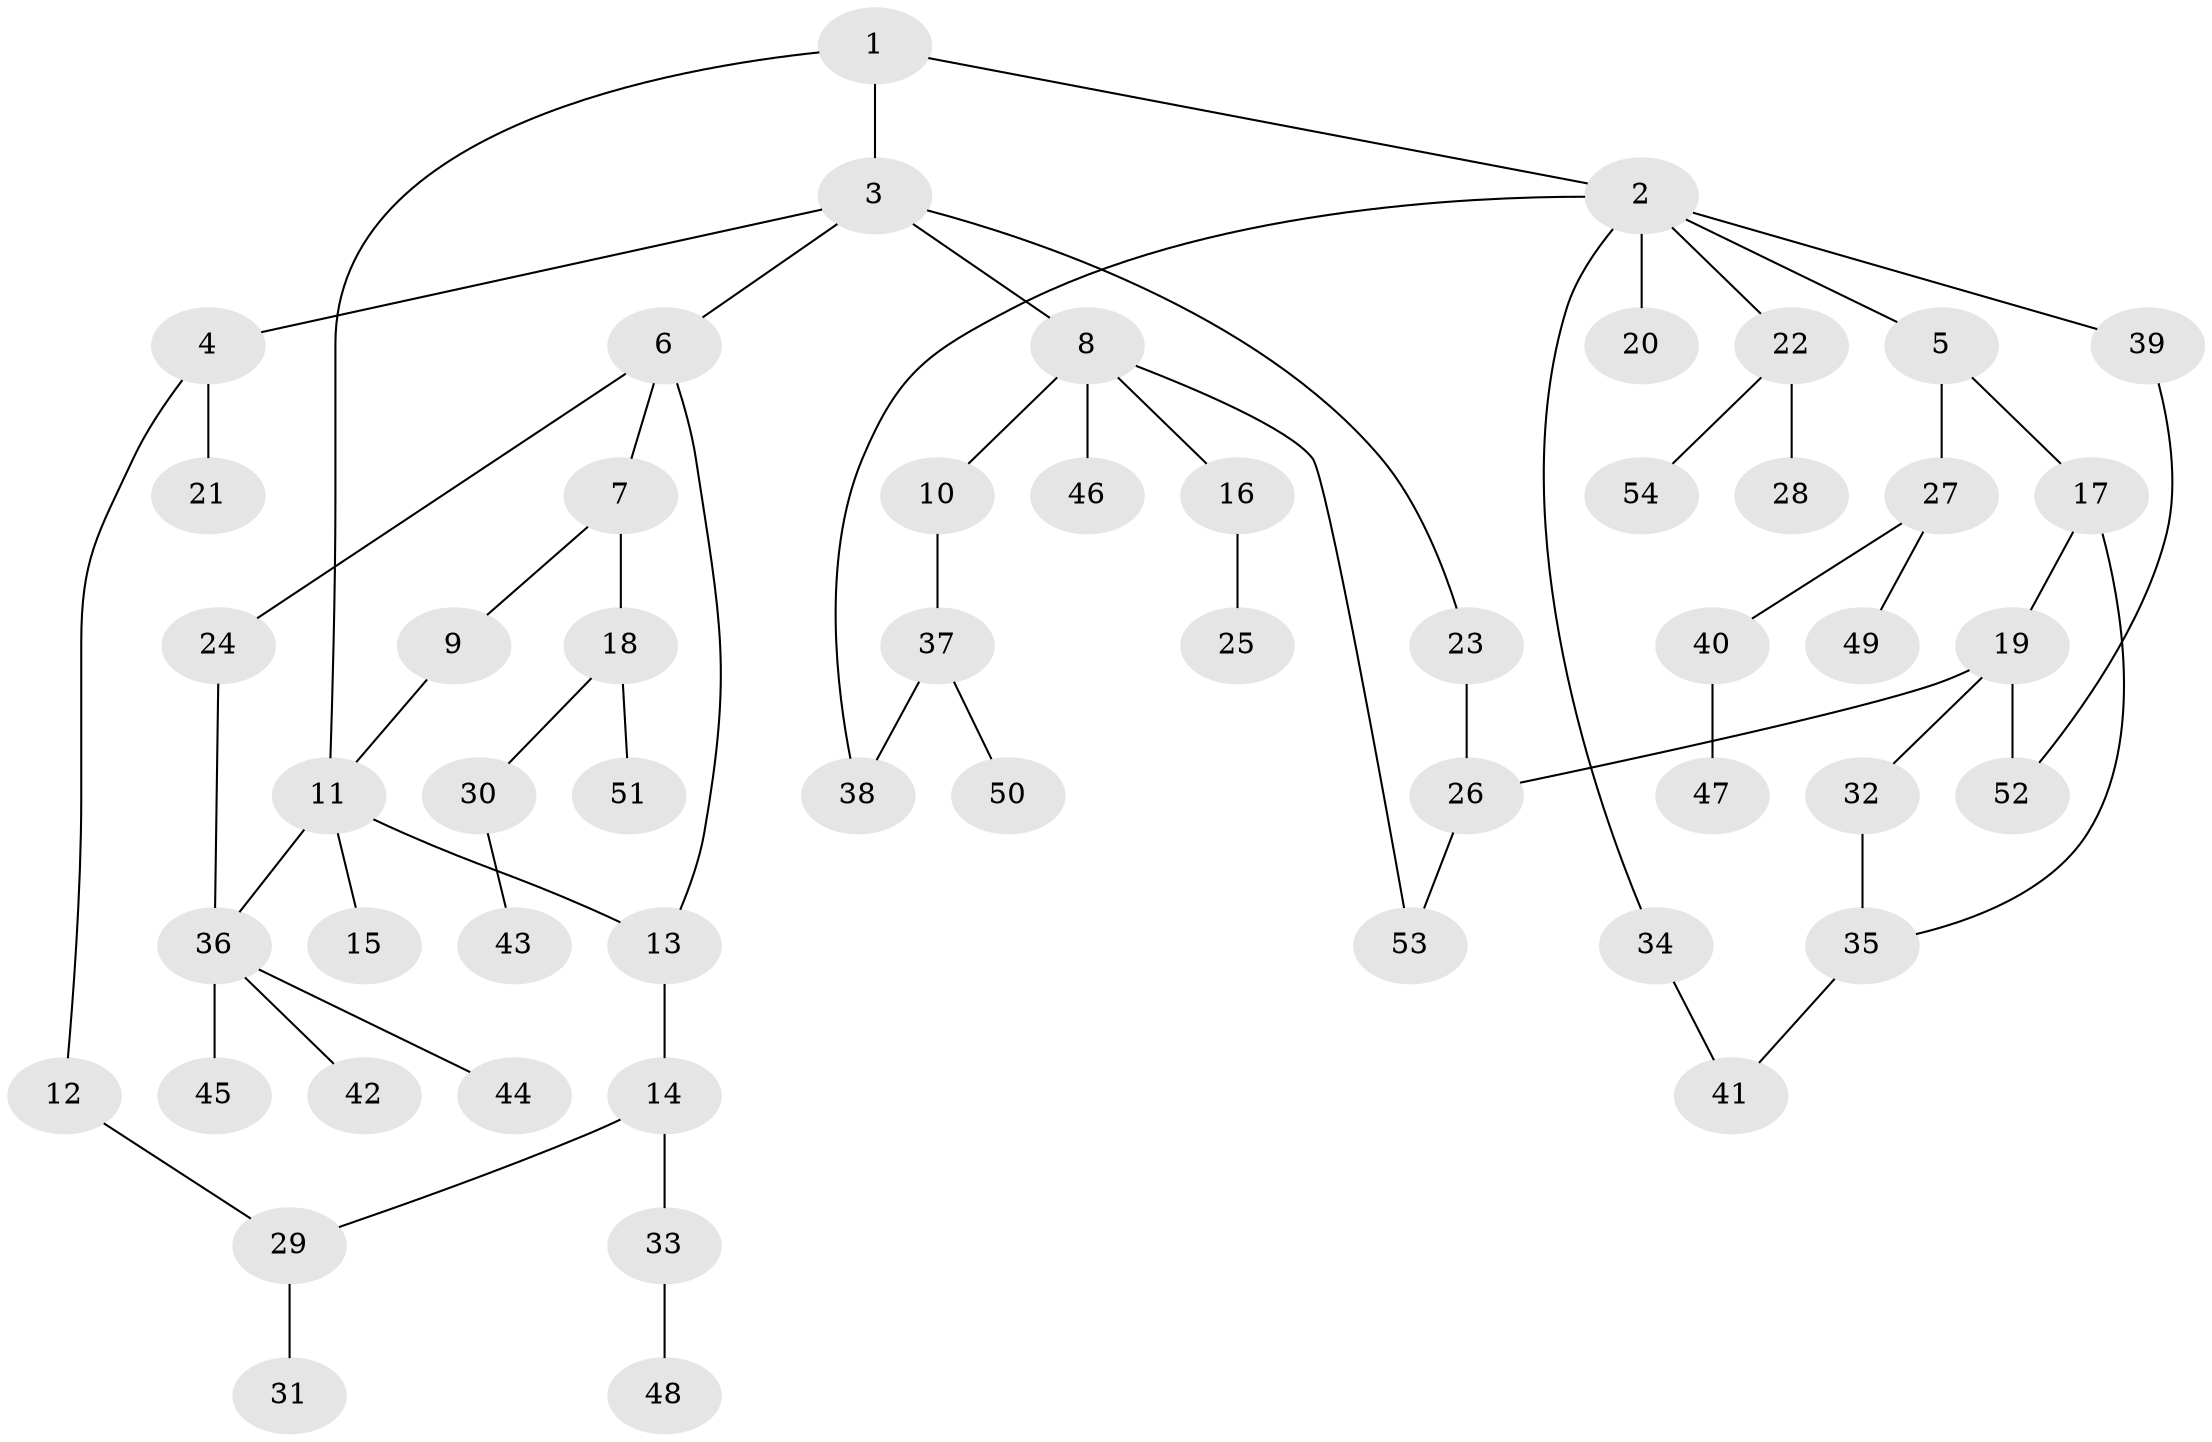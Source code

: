 // Generated by graph-tools (version 1.1) at 2025/01/03/09/25 03:01:12]
// undirected, 54 vertices, 63 edges
graph export_dot {
graph [start="1"]
  node [color=gray90,style=filled];
  1;
  2;
  3;
  4;
  5;
  6;
  7;
  8;
  9;
  10;
  11;
  12;
  13;
  14;
  15;
  16;
  17;
  18;
  19;
  20;
  21;
  22;
  23;
  24;
  25;
  26;
  27;
  28;
  29;
  30;
  31;
  32;
  33;
  34;
  35;
  36;
  37;
  38;
  39;
  40;
  41;
  42;
  43;
  44;
  45;
  46;
  47;
  48;
  49;
  50;
  51;
  52;
  53;
  54;
  1 -- 2;
  1 -- 3;
  1 -- 11;
  2 -- 5;
  2 -- 20;
  2 -- 22;
  2 -- 34;
  2 -- 38;
  2 -- 39;
  3 -- 4;
  3 -- 6;
  3 -- 8;
  3 -- 23;
  4 -- 12;
  4 -- 21;
  5 -- 17;
  5 -- 27;
  6 -- 7;
  6 -- 24;
  6 -- 13;
  7 -- 9;
  7 -- 18;
  8 -- 10;
  8 -- 16;
  8 -- 46;
  8 -- 53;
  9 -- 11;
  10 -- 37;
  11 -- 13;
  11 -- 15;
  11 -- 36;
  12 -- 29;
  13 -- 14;
  14 -- 33;
  14 -- 29;
  16 -- 25;
  17 -- 19;
  17 -- 35;
  18 -- 30;
  18 -- 51;
  19 -- 26;
  19 -- 32;
  19 -- 52;
  22 -- 28;
  22 -- 54;
  23 -- 26;
  24 -- 36;
  26 -- 53;
  27 -- 40;
  27 -- 49;
  29 -- 31;
  30 -- 43;
  32 -- 35;
  33 -- 48;
  34 -- 41;
  35 -- 41;
  36 -- 42;
  36 -- 44;
  36 -- 45;
  37 -- 50;
  37 -- 38;
  39 -- 52;
  40 -- 47;
}
